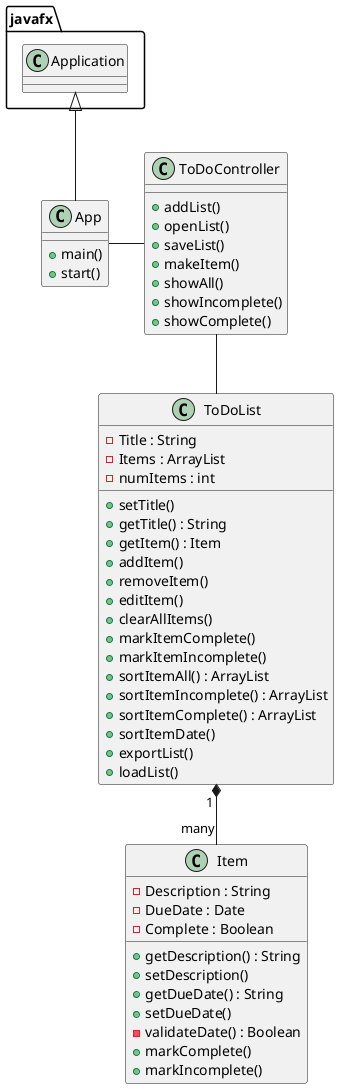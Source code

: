 @startuml

class App {
    + main()
    + start()
}

class ToDoController {
+ addList()
+ openList()
+ saveList()
+ makeItem()
+ showAll()
+ showIncomplete()
+ showComplete()
}
'Req 1
class ToDoList {
- Title : String
- Items : ArrayList
- numItems : int

+setTitle()
+getTitle() : String
+getItem() : Item
+addItem()
'Req 4
+removeItem()
'Req 5
+editItem()
'Req 7, Req 8
+clearAllItems()
'Req 6
+markItemComplete()
+markItemIncomplete()
'Req 9
+sortItemAll() : ArrayList
'Req 10
+sortItemIncomplete() : ArrayList
'Req 11
+sortItemComplete() : ArrayList
'Req 12
+sortItemDate()
+exportList()
'Req 13
+loadList()
'Req 14
}

class Item {
- Description : String
'Req 2
- DueDate : Date
'Req 3
'Format: YYYY-MM-DD
- Complete : Boolean

+ getDescription() : String
+ setDescription()
+ getDueDate() : String
+ setDueDate()
- validateDate() : Boolean
'Req 3.1: see if 1)DD doesn't go past max for the month, 2)positive numbers
+ markComplete()
+ markIncomplete()
}

ToDoList "1 " *-- "many" Item
App - ToDoController
ToDoController -- ToDoList
javafx.Application <|-- App
@enduml